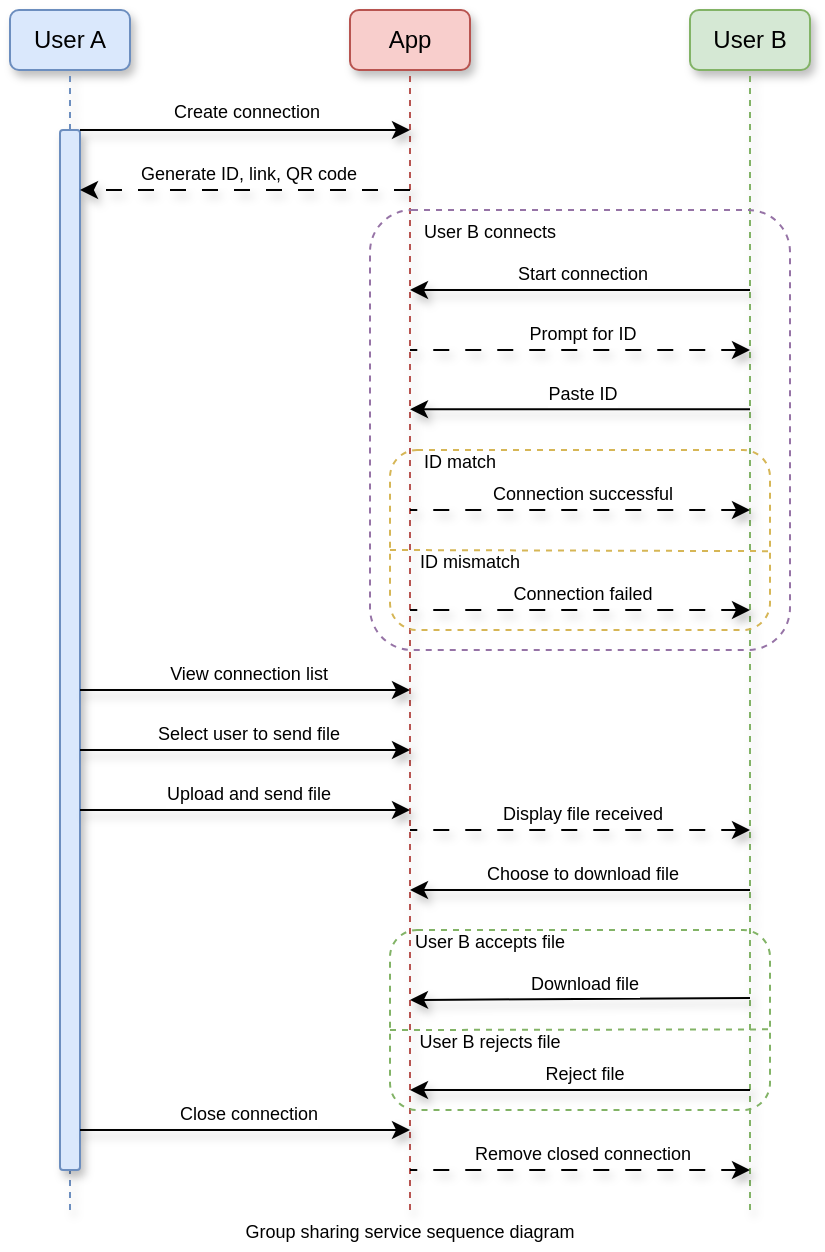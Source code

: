 <mxfile version="24.5.3" type="device">
  <diagram name="Page-1" id="o09CeiqTKdcAHX4LXcXQ">
    <mxGraphModel dx="338" dy="654" grid="1" gridSize="10" guides="1" tooltips="1" connect="1" arrows="1" fold="1" page="1" pageScale="1" pageWidth="850" pageHeight="1100" math="0" shadow="0">
      <root>
        <mxCell id="0" />
        <mxCell id="1" parent="0" />
        <mxCell id="KUSok9uALpGMFb_UBU0I-1" value="User A" style="rounded=1;whiteSpace=wrap;html=1;fillColor=#dae8fc;strokeColor=#6c8ebf;shadow=1;" parent="1" vertex="1">
          <mxGeometry x="1000" y="440" width="60" height="30" as="geometry" />
        </mxCell>
        <mxCell id="KUSok9uALpGMFb_UBU0I-2" value="" style="endArrow=none;html=1;rounded=0;entryX=0.5;entryY=1;entryDx=0;entryDy=0;dashed=1;shadow=1;fillColor=#dae8fc;strokeColor=#6c8ebf;" parent="1" source="KUSok9uALpGMFb_UBU0I-7" target="KUSok9uALpGMFb_UBU0I-1" edge="1">
          <mxGeometry width="50" height="50" relative="1" as="geometry">
            <mxPoint x="1030" y="1040" as="sourcePoint" />
            <mxPoint x="1030" y="790" as="targetPoint" />
          </mxGeometry>
        </mxCell>
        <mxCell id="KUSok9uALpGMFb_UBU0I-3" value="App" style="rounded=1;whiteSpace=wrap;html=1;fillColor=#f8cecc;strokeColor=#b85450;shadow=1;" parent="1" vertex="1">
          <mxGeometry x="1170" y="440" width="60" height="30" as="geometry" />
        </mxCell>
        <mxCell id="KUSok9uALpGMFb_UBU0I-4" value="" style="endArrow=none;html=1;rounded=0;entryX=0.5;entryY=1;entryDx=0;entryDy=0;dashed=1;shadow=1;fillColor=#f8cecc;strokeColor=#b85450;" parent="1" target="KUSok9uALpGMFb_UBU0I-3" edge="1">
          <mxGeometry width="50" height="50" relative="1" as="geometry">
            <mxPoint x="1200" y="1040" as="sourcePoint" />
            <mxPoint x="1200" y="790" as="targetPoint" />
          </mxGeometry>
        </mxCell>
        <mxCell id="KUSok9uALpGMFb_UBU0I-5" value="User B" style="rounded=1;whiteSpace=wrap;html=1;fillColor=#d5e8d4;strokeColor=#82b366;shadow=1;" parent="1" vertex="1">
          <mxGeometry x="1340" y="440" width="60" height="30" as="geometry" />
        </mxCell>
        <mxCell id="KUSok9uALpGMFb_UBU0I-6" value="" style="endArrow=none;html=1;rounded=0;entryX=0.5;entryY=1;entryDx=0;entryDy=0;dashed=1;shadow=1;fillColor=#d5e8d4;strokeColor=#82b366;" parent="1" target="KUSok9uALpGMFb_UBU0I-5" edge="1">
          <mxGeometry width="50" height="50" relative="1" as="geometry">
            <mxPoint x="1370" y="1040" as="sourcePoint" />
            <mxPoint x="1370" y="790" as="targetPoint" />
          </mxGeometry>
        </mxCell>
        <mxCell id="KUSok9uALpGMFb_UBU0I-8" value="" style="endArrow=none;html=1;rounded=0;entryX=0.5;entryY=1;entryDx=0;entryDy=0;dashed=1;fillColor=#dae8fc;strokeColor=#6c8ebf;shadow=1;" parent="1" target="KUSok9uALpGMFb_UBU0I-7" edge="1">
          <mxGeometry width="50" height="50" relative="1" as="geometry">
            <mxPoint x="1030" y="1040" as="sourcePoint" />
            <mxPoint x="1030" y="460" as="targetPoint" />
          </mxGeometry>
        </mxCell>
        <mxCell id="KUSok9uALpGMFb_UBU0I-7" value="" style="rounded=1;whiteSpace=wrap;html=1;arcSize=15;fillColor=#dae8fc;strokeColor=#6c8ebf;shadow=1;" parent="1" vertex="1">
          <mxGeometry x="1025" y="500" width="10" height="520" as="geometry" />
        </mxCell>
        <mxCell id="KUSok9uALpGMFb_UBU0I-9" value="" style="endArrow=classic;html=1;rounded=0;fontFamily=Helvetica;fontSize=12;fontColor=default;shadow=1;" parent="1" edge="1">
          <mxGeometry width="50" height="50" relative="1" as="geometry">
            <mxPoint x="1035" y="500" as="sourcePoint" />
            <mxPoint x="1200" y="500" as="targetPoint" />
          </mxGeometry>
        </mxCell>
        <mxCell id="KUSok9uALpGMFb_UBU0I-10" value="&lt;font style=&quot;font-size: 9px;&quot;&gt;Create connection&lt;/font&gt;" style="edgeLabel;html=1;align=center;verticalAlign=middle;resizable=0;points=[];rounded=1;strokeColor=default;fontFamily=Helvetica;fontSize=12;fontColor=default;fillColor=default;" parent="KUSok9uALpGMFb_UBU0I-9" vertex="1" connectable="0">
          <mxGeometry x="-0.001" y="-2" relative="1" as="geometry">
            <mxPoint y="-12" as="offset" />
          </mxGeometry>
        </mxCell>
        <mxCell id="KUSok9uALpGMFb_UBU0I-11" value="" style="endArrow=classic;html=1;rounded=0;fontFamily=Helvetica;fontSize=12;fontColor=default;dashed=1;dashPattern=8 8;shadow=1;" parent="1" edge="1">
          <mxGeometry width="50" height="50" relative="1" as="geometry">
            <mxPoint x="1200" y="530" as="sourcePoint" />
            <mxPoint x="1035" y="530" as="targetPoint" />
          </mxGeometry>
        </mxCell>
        <mxCell id="KUSok9uALpGMFb_UBU0I-12" value="&lt;font style=&quot;font-size: 9px;&quot;&gt;Generate ID, link, QR code&lt;/font&gt;" style="edgeLabel;html=1;align=center;verticalAlign=middle;resizable=0;points=[];rounded=1;strokeColor=default;fontFamily=Helvetica;fontSize=12;fontColor=default;fillColor=default;" parent="KUSok9uALpGMFb_UBU0I-11" vertex="1" connectable="0">
          <mxGeometry x="0.07" relative="1" as="geometry">
            <mxPoint x="7" y="-9" as="offset" />
          </mxGeometry>
        </mxCell>
        <mxCell id="KUSok9uALpGMFb_UBU0I-13" value="" style="rounded=1;whiteSpace=wrap;html=1;strokeColor=#9673a6;align=center;verticalAlign=middle;fontFamily=Helvetica;fontSize=12;fillColor=none;dashed=1;arcSize=10;" parent="1" vertex="1">
          <mxGeometry x="1180" y="540" width="210" height="220" as="geometry" />
        </mxCell>
        <mxCell id="KUSok9uALpGMFb_UBU0I-14" value="&lt;font style=&quot;font-size: 9px;&quot;&gt;User B connects&lt;/font&gt;" style="text;html=1;align=center;verticalAlign=middle;whiteSpace=wrap;rounded=0;fontFamily=Helvetica;fontSize=12;fontColor=default;" parent="1" vertex="1">
          <mxGeometry x="1200" y="540" width="80" height="20" as="geometry" />
        </mxCell>
        <mxCell id="KUSok9uALpGMFb_UBU0I-15" value="" style="endArrow=classic;html=1;rounded=0;fontFamily=Helvetica;fontSize=12;fontColor=default;shadow=1;" parent="1" edge="1">
          <mxGeometry width="50" height="50" relative="1" as="geometry">
            <mxPoint x="1370" y="580" as="sourcePoint" />
            <mxPoint x="1200" y="580" as="targetPoint" />
          </mxGeometry>
        </mxCell>
        <mxCell id="KUSok9uALpGMFb_UBU0I-16" value="&lt;font style=&quot;font-size: 9px;&quot;&gt;Start connection&lt;/font&gt;" style="edgeLabel;html=1;align=center;verticalAlign=middle;resizable=0;points=[];rounded=1;strokeColor=default;fontFamily=Helvetica;fontSize=12;fontColor=default;fillColor=default;" parent="KUSok9uALpGMFb_UBU0I-15" vertex="1" connectable="0">
          <mxGeometry x="0.015" y="-1" relative="1" as="geometry">
            <mxPoint x="2" y="-8" as="offset" />
          </mxGeometry>
        </mxCell>
        <mxCell id="KUSok9uALpGMFb_UBU0I-17" value="" style="endArrow=none;html=1;rounded=0;fontFamily=Helvetica;fontSize=12;fontColor=default;exitX=0.905;exitY=0.2;exitDx=0;exitDy=0;exitPerimeter=0;shadow=1;startArrow=classic;startFill=1;endFill=0;dashed=1;dashPattern=8 8;" parent="1" edge="1">
          <mxGeometry width="50" height="50" relative="1" as="geometry">
            <mxPoint x="1370" y="610" as="sourcePoint" />
            <mxPoint x="1200" y="610" as="targetPoint" />
          </mxGeometry>
        </mxCell>
        <mxCell id="KUSok9uALpGMFb_UBU0I-18" value="&lt;font style=&quot;font-size: 9px;&quot;&gt;Prompt for ID&lt;/font&gt;" style="edgeLabel;html=1;align=center;verticalAlign=middle;resizable=0;points=[];rounded=1;strokeColor=default;fontFamily=Helvetica;fontSize=12;fontColor=default;fillColor=default;" parent="KUSok9uALpGMFb_UBU0I-17" vertex="1" connectable="0">
          <mxGeometry x="0.015" y="-1" relative="1" as="geometry">
            <mxPoint x="2" y="-8" as="offset" />
          </mxGeometry>
        </mxCell>
        <mxCell id="KUSok9uALpGMFb_UBU0I-19" value="" style="endArrow=classic;html=1;rounded=0;fontFamily=Helvetica;fontSize=12;fontColor=default;exitX=0.905;exitY=0.2;exitDx=0;exitDy=0;exitPerimeter=0;shadow=1;" parent="1" edge="1">
          <mxGeometry width="50" height="50" relative="1" as="geometry">
            <mxPoint x="1370" y="639.62" as="sourcePoint" />
            <mxPoint x="1200" y="639.62" as="targetPoint" />
          </mxGeometry>
        </mxCell>
        <mxCell id="KUSok9uALpGMFb_UBU0I-20" value="&lt;font style=&quot;font-size: 9px;&quot;&gt;Paste ID&lt;/font&gt;" style="edgeLabel;html=1;align=center;verticalAlign=middle;resizable=0;points=[];rounded=1;strokeColor=default;fontFamily=Helvetica;fontSize=12;fontColor=default;fillColor=default;" parent="KUSok9uALpGMFb_UBU0I-19" vertex="1" connectable="0">
          <mxGeometry x="0.015" y="-1" relative="1" as="geometry">
            <mxPoint x="2" y="-8" as="offset" />
          </mxGeometry>
        </mxCell>
        <mxCell id="KUSok9uALpGMFb_UBU0I-21" value="" style="rounded=1;whiteSpace=wrap;html=1;strokeColor=#d6b656;align=center;verticalAlign=middle;fontFamily=Helvetica;fontSize=12;fillColor=none;dashed=1;" parent="1" vertex="1">
          <mxGeometry x="1190" y="660" width="190" height="90" as="geometry" />
        </mxCell>
        <mxCell id="KUSok9uALpGMFb_UBU0I-22" value="&lt;font style=&quot;font-size: 9px;&quot;&gt;ID match&lt;/font&gt;" style="text;html=1;align=center;verticalAlign=middle;whiteSpace=wrap;rounded=0;fontFamily=Helvetica;fontSize=12;fontColor=default;" parent="1" vertex="1">
          <mxGeometry x="1200" y="660" width="50" height="10" as="geometry" />
        </mxCell>
        <mxCell id="KUSok9uALpGMFb_UBU0I-23" value="" style="endArrow=none;html=1;rounded=0;fontFamily=Helvetica;fontSize=12;fontColor=default;exitX=0.905;exitY=0.2;exitDx=0;exitDy=0;exitPerimeter=0;shadow=1;startArrow=classic;startFill=1;endFill=0;dashed=1;dashPattern=8 8;" parent="1" edge="1">
          <mxGeometry width="50" height="50" relative="1" as="geometry">
            <mxPoint x="1370" y="690" as="sourcePoint" />
            <mxPoint x="1200" y="690" as="targetPoint" />
          </mxGeometry>
        </mxCell>
        <mxCell id="KUSok9uALpGMFb_UBU0I-24" value="&lt;font style=&quot;font-size: 9px;&quot;&gt;Connection successful&lt;/font&gt;" style="edgeLabel;html=1;align=center;verticalAlign=middle;resizable=0;points=[];rounded=1;strokeColor=default;fontFamily=Helvetica;fontSize=12;fontColor=default;fillColor=default;" parent="KUSok9uALpGMFb_UBU0I-23" vertex="1" connectable="0">
          <mxGeometry x="0.015" y="-1" relative="1" as="geometry">
            <mxPoint x="2" y="-8" as="offset" />
          </mxGeometry>
        </mxCell>
        <mxCell id="KUSok9uALpGMFb_UBU0I-25" value="" style="endArrow=none;html=1;rounded=0;fontFamily=Helvetica;fontSize=12;fontColor=default;entryX=1;entryY=0.562;entryDx=0;entryDy=0;entryPerimeter=0;dashed=1;fillColor=#fff2cc;strokeColor=#d6b656;" parent="1" target="KUSok9uALpGMFb_UBU0I-21" edge="1">
          <mxGeometry width="50" height="50" relative="1" as="geometry">
            <mxPoint x="1190" y="710" as="sourcePoint" />
            <mxPoint x="1240" y="660" as="targetPoint" />
          </mxGeometry>
        </mxCell>
        <mxCell id="KUSok9uALpGMFb_UBU0I-26" value="&lt;font style=&quot;font-size: 9px;&quot;&gt;ID mismatch&lt;/font&gt;" style="text;html=1;align=center;verticalAlign=middle;whiteSpace=wrap;rounded=0;fontFamily=Helvetica;fontSize=12;fontColor=default;" parent="1" vertex="1">
          <mxGeometry x="1200" y="710" width="60" height="10" as="geometry" />
        </mxCell>
        <mxCell id="KUSok9uALpGMFb_UBU0I-27" value="" style="endArrow=none;html=1;rounded=0;fontFamily=Helvetica;fontSize=12;fontColor=default;exitX=0.905;exitY=0.2;exitDx=0;exitDy=0;exitPerimeter=0;shadow=1;startArrow=classic;startFill=1;endFill=0;dashed=1;dashPattern=8 8;" parent="1" edge="1">
          <mxGeometry width="50" height="50" relative="1" as="geometry">
            <mxPoint x="1370" y="740" as="sourcePoint" />
            <mxPoint x="1200" y="740" as="targetPoint" />
          </mxGeometry>
        </mxCell>
        <mxCell id="KUSok9uALpGMFb_UBU0I-28" value="&lt;font style=&quot;font-size: 9px;&quot;&gt;Connection failed&lt;/font&gt;" style="edgeLabel;html=1;align=center;verticalAlign=middle;resizable=0;points=[];rounded=1;strokeColor=default;fontFamily=Helvetica;fontSize=12;fontColor=default;fillColor=default;" parent="KUSok9uALpGMFb_UBU0I-27" vertex="1" connectable="0">
          <mxGeometry x="0.015" y="-1" relative="1" as="geometry">
            <mxPoint x="2" y="-8" as="offset" />
          </mxGeometry>
        </mxCell>
        <mxCell id="KUSok9uALpGMFb_UBU0I-30" value="" style="endArrow=none;html=1;rounded=0;fontFamily=Helvetica;fontSize=12;fontColor=default;shadow=1;startArrow=classic;startFill=1;endFill=0;" parent="1" edge="1">
          <mxGeometry width="50" height="50" relative="1" as="geometry">
            <mxPoint x="1200" y="780" as="sourcePoint" />
            <mxPoint x="1035" y="780" as="targetPoint" />
          </mxGeometry>
        </mxCell>
        <mxCell id="KUSok9uALpGMFb_UBU0I-31" value="&lt;font style=&quot;font-size: 9px;&quot;&gt;View connection list&lt;/font&gt;" style="edgeLabel;html=1;align=center;verticalAlign=middle;resizable=0;points=[];rounded=1;strokeColor=default;fontFamily=Helvetica;fontSize=12;fontColor=default;fillColor=default;" parent="KUSok9uALpGMFb_UBU0I-30" vertex="1" connectable="0">
          <mxGeometry x="0.015" y="-1" relative="1" as="geometry">
            <mxPoint x="2" y="-8" as="offset" />
          </mxGeometry>
        </mxCell>
        <mxCell id="KUSok9uALpGMFb_UBU0I-32" value="" style="endArrow=none;html=1;rounded=0;fontFamily=Helvetica;fontSize=12;fontColor=default;shadow=1;startArrow=classic;startFill=1;endFill=0;" parent="1" edge="1">
          <mxGeometry width="50" height="50" relative="1" as="geometry">
            <mxPoint x="1200" y="810" as="sourcePoint" />
            <mxPoint x="1035" y="810" as="targetPoint" />
          </mxGeometry>
        </mxCell>
        <mxCell id="KUSok9uALpGMFb_UBU0I-33" value="&lt;font style=&quot;font-size: 9px;&quot;&gt;Select user to send file&lt;/font&gt;" style="edgeLabel;html=1;align=center;verticalAlign=middle;resizable=0;points=[];rounded=1;strokeColor=default;fontFamily=Helvetica;fontSize=12;fontColor=default;fillColor=default;" parent="KUSok9uALpGMFb_UBU0I-32" vertex="1" connectable="0">
          <mxGeometry x="0.015" y="-1" relative="1" as="geometry">
            <mxPoint x="2" y="-8" as="offset" />
          </mxGeometry>
        </mxCell>
        <mxCell id="KUSok9uALpGMFb_UBU0I-34" value="" style="endArrow=none;html=1;rounded=0;fontFamily=Helvetica;fontSize=12;fontColor=default;shadow=1;startArrow=classic;startFill=1;endFill=0;" parent="1" edge="1">
          <mxGeometry width="50" height="50" relative="1" as="geometry">
            <mxPoint x="1200" y="840" as="sourcePoint" />
            <mxPoint x="1035" y="840" as="targetPoint" />
          </mxGeometry>
        </mxCell>
        <mxCell id="KUSok9uALpGMFb_UBU0I-35" value="&lt;font style=&quot;font-size: 9px;&quot;&gt;Upload and send file&lt;/font&gt;" style="edgeLabel;html=1;align=center;verticalAlign=middle;resizable=0;points=[];rounded=1;strokeColor=default;fontFamily=Helvetica;fontSize=12;fontColor=default;fillColor=default;" parent="KUSok9uALpGMFb_UBU0I-34" vertex="1" connectable="0">
          <mxGeometry x="0.015" y="-1" relative="1" as="geometry">
            <mxPoint x="2" y="-8" as="offset" />
          </mxGeometry>
        </mxCell>
        <mxCell id="KUSok9uALpGMFb_UBU0I-38" value="" style="endArrow=none;html=1;rounded=0;fontFamily=Helvetica;fontSize=12;fontColor=default;exitX=0.905;exitY=0.2;exitDx=0;exitDy=0;exitPerimeter=0;shadow=1;startArrow=classic;startFill=1;endFill=0;dashed=1;dashPattern=8 8;" parent="1" edge="1">
          <mxGeometry width="50" height="50" relative="1" as="geometry">
            <mxPoint x="1370" y="850" as="sourcePoint" />
            <mxPoint x="1200" y="850" as="targetPoint" />
          </mxGeometry>
        </mxCell>
        <mxCell id="KUSok9uALpGMFb_UBU0I-39" value="&lt;font style=&quot;font-size: 9px;&quot;&gt;Display file received&lt;/font&gt;" style="edgeLabel;html=1;align=center;verticalAlign=middle;resizable=0;points=[];rounded=1;strokeColor=default;fontFamily=Helvetica;fontSize=12;fontColor=default;fillColor=default;" parent="KUSok9uALpGMFb_UBU0I-38" vertex="1" connectable="0">
          <mxGeometry x="0.015" y="-1" relative="1" as="geometry">
            <mxPoint x="2" y="-8" as="offset" />
          </mxGeometry>
        </mxCell>
        <mxCell id="KUSok9uALpGMFb_UBU0I-40" value="" style="endArrow=classic;html=1;rounded=0;fontFamily=Helvetica;fontSize=12;fontColor=default;exitX=0.905;exitY=0.2;exitDx=0;exitDy=0;exitPerimeter=0;shadow=1;" parent="1" edge="1">
          <mxGeometry width="50" height="50" relative="1" as="geometry">
            <mxPoint x="1370" y="880" as="sourcePoint" />
            <mxPoint x="1200" y="880" as="targetPoint" />
          </mxGeometry>
        </mxCell>
        <mxCell id="KUSok9uALpGMFb_UBU0I-41" value="&lt;font style=&quot;font-size: 9px;&quot;&gt;Choose to download file&lt;/font&gt;" style="edgeLabel;html=1;align=center;verticalAlign=middle;resizable=0;points=[];rounded=1;strokeColor=default;fontFamily=Helvetica;fontSize=12;fontColor=default;fillColor=default;" parent="KUSok9uALpGMFb_UBU0I-40" vertex="1" connectable="0">
          <mxGeometry x="0.015" y="-1" relative="1" as="geometry">
            <mxPoint x="2" y="-8" as="offset" />
          </mxGeometry>
        </mxCell>
        <mxCell id="KUSok9uALpGMFb_UBU0I-42" value="" style="rounded=1;whiteSpace=wrap;html=1;strokeColor=#82b366;align=center;verticalAlign=middle;fontFamily=Helvetica;fontSize=12;fillColor=none;dashed=1;" parent="1" vertex="1">
          <mxGeometry x="1190" y="900" width="190" height="90" as="geometry" />
        </mxCell>
        <mxCell id="KUSok9uALpGMFb_UBU0I-43" value="" style="endArrow=classic;html=1;rounded=0;fontFamily=Helvetica;fontSize=12;fontColor=default;shadow=1;" parent="1" edge="1">
          <mxGeometry width="50" height="50" relative="1" as="geometry">
            <mxPoint x="1370" y="934" as="sourcePoint" />
            <mxPoint x="1200" y="935" as="targetPoint" />
          </mxGeometry>
        </mxCell>
        <mxCell id="KUSok9uALpGMFb_UBU0I-44" value="&lt;font style=&quot;font-size: 9px;&quot;&gt;Download file&lt;/font&gt;" style="edgeLabel;html=1;align=center;verticalAlign=middle;resizable=0;points=[];rounded=1;strokeColor=default;fontFamily=Helvetica;fontSize=12;fontColor=default;fillColor=default;" parent="KUSok9uALpGMFb_UBU0I-43" vertex="1" connectable="0">
          <mxGeometry x="0.005" y="-4" relative="1" as="geometry">
            <mxPoint x="2" y="-5" as="offset" />
          </mxGeometry>
        </mxCell>
        <mxCell id="KUSok9uALpGMFb_UBU0I-45" value="&lt;font style=&quot;font-size: 9px;&quot;&gt;User B accepts file&lt;/font&gt;" style="text;html=1;align=center;verticalAlign=middle;whiteSpace=wrap;rounded=0;fontFamily=Helvetica;fontSize=12;fontColor=default;" parent="1" vertex="1">
          <mxGeometry x="1200" y="900" width="80" height="10" as="geometry" />
        </mxCell>
        <mxCell id="KUSok9uALpGMFb_UBU0I-46" value="" style="endArrow=none;html=1;rounded=0;fontFamily=Helvetica;fontSize=12;fontColor=default;entryX=0.999;entryY=0.552;entryDx=0;entryDy=0;entryPerimeter=0;dashed=1;fillColor=#d5e8d4;strokeColor=#82b366;" parent="1" target="KUSok9uALpGMFb_UBU0I-42" edge="1">
          <mxGeometry width="50" height="50" relative="1" as="geometry">
            <mxPoint x="1190" y="950" as="sourcePoint" />
            <mxPoint x="1240" y="900" as="targetPoint" />
          </mxGeometry>
        </mxCell>
        <mxCell id="KUSok9uALpGMFb_UBU0I-49" value="&lt;font style=&quot;font-size: 9px;&quot;&gt;User B rejects file&lt;/font&gt;" style="text;html=1;align=center;verticalAlign=middle;whiteSpace=wrap;rounded=0;fontFamily=Helvetica;fontSize=12;fontColor=default;" parent="1" vertex="1">
          <mxGeometry x="1200" y="950" width="80" height="10" as="geometry" />
        </mxCell>
        <mxCell id="KUSok9uALpGMFb_UBU0I-50" value="" style="endArrow=classic;html=1;rounded=0;fontFamily=Helvetica;fontSize=12;fontColor=default;exitX=0.947;exitY=0.292;exitDx=0;exitDy=0;exitPerimeter=0;shadow=1;" parent="1" edge="1">
          <mxGeometry width="50" height="50" relative="1" as="geometry">
            <mxPoint x="1370" y="980" as="sourcePoint" />
            <mxPoint x="1200" y="980" as="targetPoint" />
          </mxGeometry>
        </mxCell>
        <mxCell id="KUSok9uALpGMFb_UBU0I-51" value="&lt;font style=&quot;font-size: 9px;&quot;&gt;Reject file&lt;/font&gt;" style="edgeLabel;html=1;align=center;verticalAlign=middle;resizable=0;points=[];rounded=1;strokeColor=default;fontFamily=Helvetica;fontSize=12;fontColor=default;fillColor=default;" parent="KUSok9uALpGMFb_UBU0I-50" vertex="1" connectable="0">
          <mxGeometry x="0.005" y="-4" relative="1" as="geometry">
            <mxPoint x="2" y="-5" as="offset" />
          </mxGeometry>
        </mxCell>
        <mxCell id="KUSok9uALpGMFb_UBU0I-52" value="&lt;font style=&quot;font-size: 9px;&quot;&gt;Group sharing service sequence diagram&lt;/font&gt;" style="text;html=1;align=center;verticalAlign=middle;whiteSpace=wrap;rounded=0;fontFamily=Helvetica;fontSize=12;fontColor=default;" parent="1" vertex="1">
          <mxGeometry x="1105" y="1040" width="190" height="20" as="geometry" />
        </mxCell>
        <mxCell id="BVbF2408C14BiHhSuBC7-1" value="" style="endArrow=none;html=1;rounded=0;fontFamily=Helvetica;fontSize=12;fontColor=default;shadow=1;startArrow=classic;startFill=1;endFill=0;" edge="1" parent="1">
          <mxGeometry width="50" height="50" relative="1" as="geometry">
            <mxPoint x="1200" y="1000" as="sourcePoint" />
            <mxPoint x="1035" y="1000" as="targetPoint" />
          </mxGeometry>
        </mxCell>
        <mxCell id="BVbF2408C14BiHhSuBC7-2" value="&lt;font style=&quot;font-size: 9px;&quot;&gt;Close connection&lt;/font&gt;" style="edgeLabel;html=1;align=center;verticalAlign=middle;resizable=0;points=[];rounded=1;strokeColor=default;fontFamily=Helvetica;fontSize=12;fontColor=default;fillColor=default;" vertex="1" connectable="0" parent="BVbF2408C14BiHhSuBC7-1">
          <mxGeometry x="0.015" y="-1" relative="1" as="geometry">
            <mxPoint x="2" y="-8" as="offset" />
          </mxGeometry>
        </mxCell>
        <mxCell id="BVbF2408C14BiHhSuBC7-3" value="" style="endArrow=none;html=1;rounded=0;fontFamily=Helvetica;fontSize=12;fontColor=default;exitX=0.905;exitY=0.2;exitDx=0;exitDy=0;exitPerimeter=0;shadow=1;startArrow=classic;startFill=1;endFill=0;dashed=1;dashPattern=8 8;" edge="1" parent="1">
          <mxGeometry width="50" height="50" relative="1" as="geometry">
            <mxPoint x="1370" y="1020" as="sourcePoint" />
            <mxPoint x="1200" y="1020" as="targetPoint" />
          </mxGeometry>
        </mxCell>
        <mxCell id="BVbF2408C14BiHhSuBC7-4" value="&lt;font style=&quot;font-size: 9px;&quot;&gt;Remove closed connection&lt;/font&gt;" style="edgeLabel;html=1;align=center;verticalAlign=middle;resizable=0;points=[];rounded=1;strokeColor=default;fontFamily=Helvetica;fontSize=12;fontColor=default;fillColor=default;" vertex="1" connectable="0" parent="BVbF2408C14BiHhSuBC7-3">
          <mxGeometry x="0.015" y="-1" relative="1" as="geometry">
            <mxPoint x="2" y="-8" as="offset" />
          </mxGeometry>
        </mxCell>
      </root>
    </mxGraphModel>
  </diagram>
</mxfile>
